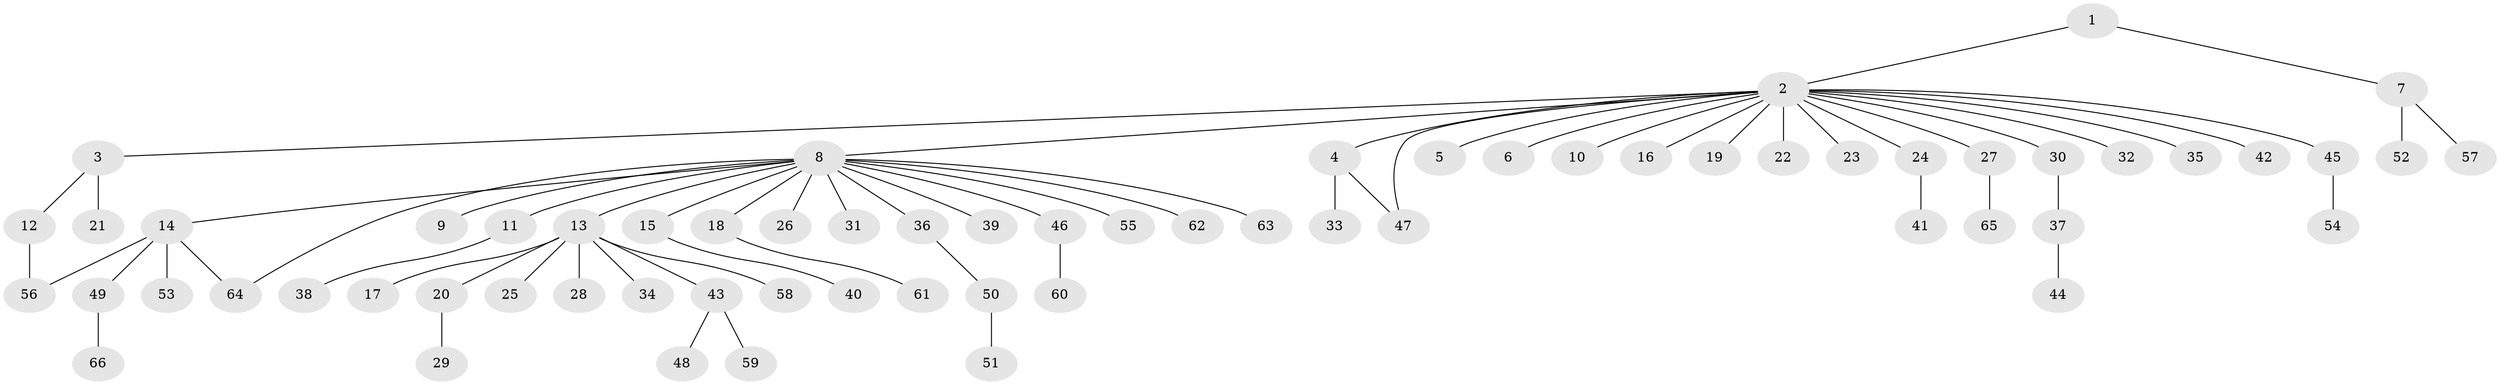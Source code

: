 // coarse degree distribution, {2: 0.1836734693877551, 18: 0.02040816326530612, 3: 0.02040816326530612, 1: 0.7142857142857143, 15: 0.02040816326530612, 8: 0.02040816326530612, 5: 0.02040816326530612}
// Generated by graph-tools (version 1.1) at 2025/41/03/06/25 10:41:50]
// undirected, 66 vertices, 68 edges
graph export_dot {
graph [start="1"]
  node [color=gray90,style=filled];
  1;
  2;
  3;
  4;
  5;
  6;
  7;
  8;
  9;
  10;
  11;
  12;
  13;
  14;
  15;
  16;
  17;
  18;
  19;
  20;
  21;
  22;
  23;
  24;
  25;
  26;
  27;
  28;
  29;
  30;
  31;
  32;
  33;
  34;
  35;
  36;
  37;
  38;
  39;
  40;
  41;
  42;
  43;
  44;
  45;
  46;
  47;
  48;
  49;
  50;
  51;
  52;
  53;
  54;
  55;
  56;
  57;
  58;
  59;
  60;
  61;
  62;
  63;
  64;
  65;
  66;
  1 -- 2;
  1 -- 7;
  2 -- 3;
  2 -- 4;
  2 -- 5;
  2 -- 6;
  2 -- 8;
  2 -- 10;
  2 -- 16;
  2 -- 19;
  2 -- 22;
  2 -- 23;
  2 -- 24;
  2 -- 27;
  2 -- 30;
  2 -- 32;
  2 -- 35;
  2 -- 42;
  2 -- 45;
  2 -- 47;
  3 -- 12;
  3 -- 21;
  4 -- 33;
  4 -- 47;
  7 -- 52;
  7 -- 57;
  8 -- 9;
  8 -- 11;
  8 -- 13;
  8 -- 14;
  8 -- 15;
  8 -- 18;
  8 -- 26;
  8 -- 31;
  8 -- 36;
  8 -- 39;
  8 -- 46;
  8 -- 55;
  8 -- 62;
  8 -- 63;
  8 -- 64;
  11 -- 38;
  12 -- 56;
  13 -- 17;
  13 -- 20;
  13 -- 25;
  13 -- 28;
  13 -- 34;
  13 -- 43;
  13 -- 58;
  14 -- 49;
  14 -- 53;
  14 -- 56;
  14 -- 64;
  15 -- 40;
  18 -- 61;
  20 -- 29;
  24 -- 41;
  27 -- 65;
  30 -- 37;
  36 -- 50;
  37 -- 44;
  43 -- 48;
  43 -- 59;
  45 -- 54;
  46 -- 60;
  49 -- 66;
  50 -- 51;
}
